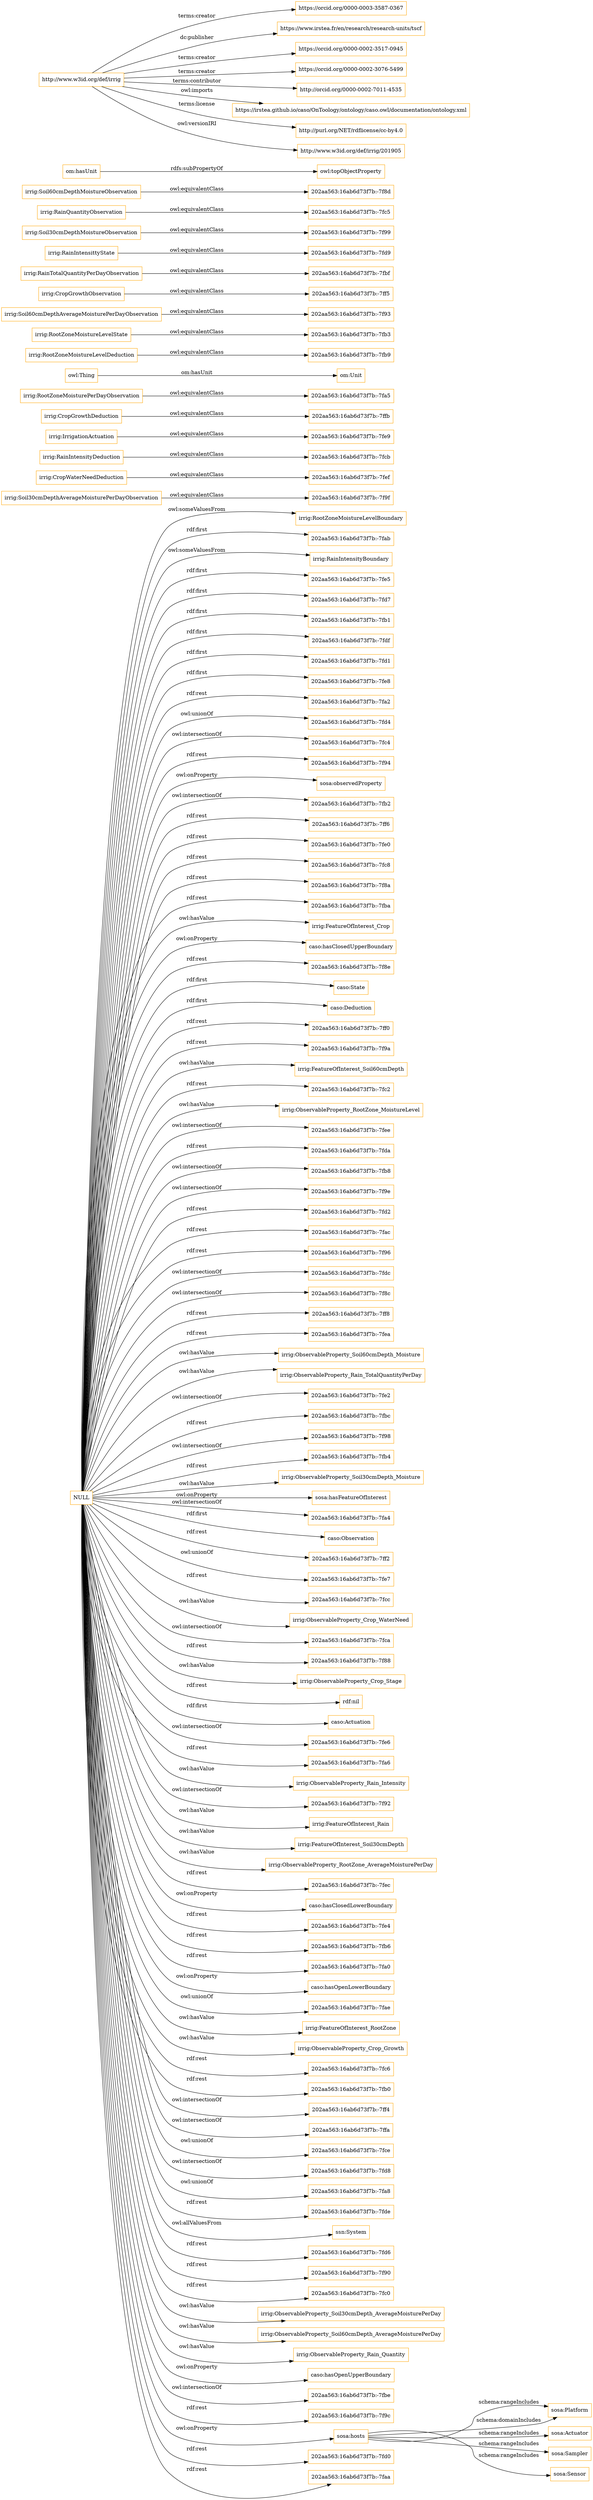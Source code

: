 digraph ar2dtool_diagram { 
rankdir=LR;
size="1501"
node [shape = rectangle, color="orange"]; "irrig:RootZoneMoistureLevelBoundary" "irrig:Soil30cmDepthAverageMoisturePerDayObservation" "202aa563:16ab6d73f7b:-7fef" "202aa563:16ab6d73f7b:-7fcb" "202aa563:16ab6d73f7b:-7fe9" "irrig:CropGrowthDeduction" "irrig:RootZoneMoisturePerDayObservation" "om:Unit" "irrig:RootZoneMoistureLevelDeduction" "irrig:RootZoneMoistureLevelState" "irrig:RainIntensityDeduction" "202aa563:16ab6d73f7b:-7fa5" "irrig:Soil60cmDepthAverageMoisturePerDayObservation" "202aa563:16ab6d73f7b:-7fab" "202aa563:16ab6d73f7b:-7fb9" "irrig:RainIntensityBoundary" "202aa563:16ab6d73f7b:-7ff5" "202aa563:16ab6d73f7b:-7f93" "202aa563:16ab6d73f7b:-7f9f" "202aa563:16ab6d73f7b:-7fbf" "irrig:RainTotalQuantityPerDayObservation" "202aa563:16ab6d73f7b:-7fd9" "sosa:Platform" "irrig:CropWaterNeedDeduction" "202aa563:16ab6d73f7b:-7f99" "irrig:Soil30cmDepthMoistureObservation" "202aa563:16ab6d73f7b:-7ffb" "202aa563:16ab6d73f7b:-7fb3" "irrig:CropGrowthObservation" "irrig:IrrigationActuation" "202aa563:16ab6d73f7b:-7fc5" "202aa563:16ab6d73f7b:-7f8d" "202aa563:16ab6d73f7b:-7fe5" "202aa563:16ab6d73f7b:-7fd7" "202aa563:16ab6d73f7b:-7fb1" "202aa563:16ab6d73f7b:-7fdf" "202aa563:16ab6d73f7b:-7fd1" "irrig:Soil60cmDepthMoistureObservation" "202aa563:16ab6d73f7b:-7fe8" "irrig:RainIntensittyState" "irrig:RainQuantityObservation" ; /*classes style*/
	"NULL" -> "202aa563:16ab6d73f7b:-7fa2" [ label = "rdf:rest" ];
	"NULL" -> "202aa563:16ab6d73f7b:-7fd4" [ label = "owl:unionOf" ];
	"NULL" -> "202aa563:16ab6d73f7b:-7fc4" [ label = "owl:intersectionOf" ];
	"NULL" -> "202aa563:16ab6d73f7b:-7f94" [ label = "rdf:rest" ];
	"NULL" -> "sosa:observedProperty" [ label = "owl:onProperty" ];
	"NULL" -> "202aa563:16ab6d73f7b:-7fb2" [ label = "owl:intersectionOf" ];
	"NULL" -> "202aa563:16ab6d73f7b:-7ff6" [ label = "rdf:rest" ];
	"NULL" -> "202aa563:16ab6d73f7b:-7fe0" [ label = "rdf:rest" ];
	"NULL" -> "202aa563:16ab6d73f7b:-7fc8" [ label = "rdf:rest" ];
	"NULL" -> "202aa563:16ab6d73f7b:-7f8a" [ label = "rdf:rest" ];
	"NULL" -> "202aa563:16ab6d73f7b:-7fba" [ label = "rdf:rest" ];
	"NULL" -> "irrig:FeatureOfInterest_Crop" [ label = "owl:hasValue" ];
	"NULL" -> "caso:hasClosedUpperBoundary" [ label = "owl:onProperty" ];
	"NULL" -> "irrig:RootZoneMoistureLevelBoundary" [ label = "owl:someValuesFrom" ];
	"NULL" -> "202aa563:16ab6d73f7b:-7fb1" [ label = "rdf:first" ];
	"NULL" -> "202aa563:16ab6d73f7b:-7f8e" [ label = "rdf:rest" ];
	"NULL" -> "caso:State" [ label = "rdf:first" ];
	"NULL" -> "caso:Deduction" [ label = "rdf:first" ];
	"NULL" -> "202aa563:16ab6d73f7b:-7ff0" [ label = "rdf:rest" ];
	"NULL" -> "202aa563:16ab6d73f7b:-7f9a" [ label = "rdf:rest" ];
	"NULL" -> "irrig:FeatureOfInterest_Soil60cmDepth" [ label = "owl:hasValue" ];
	"NULL" -> "202aa563:16ab6d73f7b:-7fc2" [ label = "rdf:rest" ];
	"NULL" -> "irrig:ObservableProperty_RootZone_MoistureLevel" [ label = "owl:hasValue" ];
	"NULL" -> "202aa563:16ab6d73f7b:-7fee" [ label = "owl:intersectionOf" ];
	"NULL" -> "202aa563:16ab6d73f7b:-7fda" [ label = "rdf:rest" ];
	"NULL" -> "202aa563:16ab6d73f7b:-7fb8" [ label = "owl:intersectionOf" ];
	"NULL" -> "202aa563:16ab6d73f7b:-7f9e" [ label = "owl:intersectionOf" ];
	"NULL" -> "202aa563:16ab6d73f7b:-7fd2" [ label = "rdf:rest" ];
	"NULL" -> "202aa563:16ab6d73f7b:-7fac" [ label = "rdf:rest" ];
	"NULL" -> "202aa563:16ab6d73f7b:-7f96" [ label = "rdf:rest" ];
	"NULL" -> "202aa563:16ab6d73f7b:-7fdc" [ label = "owl:intersectionOf" ];
	"NULL" -> "202aa563:16ab6d73f7b:-7f8c" [ label = "owl:intersectionOf" ];
	"NULL" -> "202aa563:16ab6d73f7b:-7ff8" [ label = "rdf:rest" ];
	"NULL" -> "202aa563:16ab6d73f7b:-7fea" [ label = "rdf:rest" ];
	"NULL" -> "irrig:ObservableProperty_Soil60cmDepth_Moisture" [ label = "owl:hasValue" ];
	"NULL" -> "irrig:ObservableProperty_Rain_TotalQuantityPerDay" [ label = "owl:hasValue" ];
	"NULL" -> "202aa563:16ab6d73f7b:-7fe2" [ label = "owl:intersectionOf" ];
	"NULL" -> "202aa563:16ab6d73f7b:-7fbc" [ label = "rdf:rest" ];
	"NULL" -> "202aa563:16ab6d73f7b:-7f98" [ label = "owl:intersectionOf" ];
	"NULL" -> "202aa563:16ab6d73f7b:-7fb4" [ label = "rdf:rest" ];
	"NULL" -> "irrig:ObservableProperty_Soil30cmDepth_Moisture" [ label = "owl:hasValue" ];
	"NULL" -> "sosa:hasFeatureOfInterest" [ label = "owl:onProperty" ];
	"NULL" -> "202aa563:16ab6d73f7b:-7fa4" [ label = "owl:intersectionOf" ];
	"NULL" -> "caso:Observation" [ label = "rdf:first" ];
	"NULL" -> "202aa563:16ab6d73f7b:-7ff2" [ label = "rdf:rest" ];
	"NULL" -> "202aa563:16ab6d73f7b:-7fe7" [ label = "owl:unionOf" ];
	"NULL" -> "202aa563:16ab6d73f7b:-7fcc" [ label = "rdf:rest" ];
	"NULL" -> "irrig:ObservableProperty_Crop_WaterNeed" [ label = "owl:hasValue" ];
	"NULL" -> "202aa563:16ab6d73f7b:-7fca" [ label = "owl:intersectionOf" ];
	"NULL" -> "202aa563:16ab6d73f7b:-7f88" [ label = "rdf:rest" ];
	"NULL" -> "irrig:ObservableProperty_Crop_Stage" [ label = "owl:hasValue" ];
	"NULL" -> "rdf:nil" [ label = "rdf:rest" ];
	"NULL" -> "caso:Actuation" [ label = "rdf:first" ];
	"NULL" -> "202aa563:16ab6d73f7b:-7fab" [ label = "rdf:first" ];
	"NULL" -> "202aa563:16ab6d73f7b:-7fe6" [ label = "owl:intersectionOf" ];
	"NULL" -> "202aa563:16ab6d73f7b:-7fa6" [ label = "rdf:rest" ];
	"NULL" -> "irrig:RainIntensityBoundary" [ label = "owl:someValuesFrom" ];
	"NULL" -> "irrig:ObservableProperty_Rain_Intensity" [ label = "owl:hasValue" ];
	"NULL" -> "202aa563:16ab6d73f7b:-7f92" [ label = "owl:intersectionOf" ];
	"NULL" -> "irrig:FeatureOfInterest_Rain" [ label = "owl:hasValue" ];
	"NULL" -> "irrig:FeatureOfInterest_Soil30cmDepth" [ label = "owl:hasValue" ];
	"NULL" -> "irrig:ObservableProperty_RootZone_AverageMoisturePerDay" [ label = "owl:hasValue" ];
	"NULL" -> "202aa563:16ab6d73f7b:-7fec" [ label = "rdf:rest" ];
	"NULL" -> "caso:hasClosedLowerBoundary" [ label = "owl:onProperty" ];
	"NULL" -> "202aa563:16ab6d73f7b:-7fd7" [ label = "rdf:first" ];
	"NULL" -> "202aa563:16ab6d73f7b:-7fe4" [ label = "rdf:rest" ];
	"NULL" -> "202aa563:16ab6d73f7b:-7fb6" [ label = "rdf:rest" ];
	"NULL" -> "202aa563:16ab6d73f7b:-7fa0" [ label = "rdf:rest" ];
	"NULL" -> "caso:hasOpenLowerBoundary" [ label = "owl:onProperty" ];
	"NULL" -> "202aa563:16ab6d73f7b:-7fdf" [ label = "rdf:first" ];
	"NULL" -> "202aa563:16ab6d73f7b:-7fae" [ label = "owl:unionOf" ];
	"NULL" -> "irrig:FeatureOfInterest_RootZone" [ label = "owl:hasValue" ];
	"NULL" -> "irrig:ObservableProperty_Crop_Growth" [ label = "owl:hasValue" ];
	"NULL" -> "202aa563:16ab6d73f7b:-7fc6" [ label = "rdf:rest" ];
	"NULL" -> "202aa563:16ab6d73f7b:-7fb0" [ label = "rdf:rest" ];
	"NULL" -> "202aa563:16ab6d73f7b:-7ff4" [ label = "owl:intersectionOf" ];
	"NULL" -> "202aa563:16ab6d73f7b:-7ffa" [ label = "owl:intersectionOf" ];
	"NULL" -> "202aa563:16ab6d73f7b:-7fce" [ label = "owl:unionOf" ];
	"NULL" -> "202aa563:16ab6d73f7b:-7fd8" [ label = "owl:intersectionOf" ];
	"NULL" -> "202aa563:16ab6d73f7b:-7fa8" [ label = "owl:unionOf" ];
	"NULL" -> "202aa563:16ab6d73f7b:-7fde" [ label = "rdf:rest" ];
	"NULL" -> "ssn:System" [ label = "owl:allValuesFrom" ];
	"NULL" -> "202aa563:16ab6d73f7b:-7fd6" [ label = "rdf:rest" ];
	"NULL" -> "202aa563:16ab6d73f7b:-7f90" [ label = "rdf:rest" ];
	"NULL" -> "202aa563:16ab6d73f7b:-7fc0" [ label = "rdf:rest" ];
	"NULL" -> "irrig:ObservableProperty_Soil30cmDepth_AverageMoisturePerDay" [ label = "owl:hasValue" ];
	"NULL" -> "irrig:ObservableProperty_Soil60cmDepth_AverageMoisturePerDay" [ label = "owl:hasValue" ];
	"NULL" -> "irrig:ObservableProperty_Rain_Quantity" [ label = "owl:hasValue" ];
	"NULL" -> "202aa563:16ab6d73f7b:-7fe5" [ label = "rdf:first" ];
	"NULL" -> "202aa563:16ab6d73f7b:-7fe8" [ label = "rdf:first" ];
	"NULL" -> "caso:hasOpenUpperBoundary" [ label = "owl:onProperty" ];
	"NULL" -> "202aa563:16ab6d73f7b:-7fbe" [ label = "owl:intersectionOf" ];
	"NULL" -> "202aa563:16ab6d73f7b:-7f9c" [ label = "rdf:rest" ];
	"NULL" -> "202aa563:16ab6d73f7b:-7fd1" [ label = "rdf:first" ];
	"NULL" -> "sosa:hosts" [ label = "owl:onProperty" ];
	"NULL" -> "202aa563:16ab6d73f7b:-7fd0" [ label = "rdf:rest" ];
	"NULL" -> "202aa563:16ab6d73f7b:-7faa" [ label = "rdf:rest" ];
	"irrig:RainIntensityDeduction" -> "202aa563:16ab6d73f7b:-7fcb" [ label = "owl:equivalentClass" ];
	"irrig:RootZoneMoistureLevelDeduction" -> "202aa563:16ab6d73f7b:-7fb9" [ label = "owl:equivalentClass" ];
	"irrig:RainTotalQuantityPerDayObservation" -> "202aa563:16ab6d73f7b:-7fbf" [ label = "owl:equivalentClass" ];
	"irrig:Soil60cmDepthMoistureObservation" -> "202aa563:16ab6d73f7b:-7f8d" [ label = "owl:equivalentClass" ];
	"irrig:IrrigationActuation" -> "202aa563:16ab6d73f7b:-7fe9" [ label = "owl:equivalentClass" ];
	"irrig:RainIntensittyState" -> "202aa563:16ab6d73f7b:-7fd9" [ label = "owl:equivalentClass" ];
	"irrig:CropGrowthObservation" -> "202aa563:16ab6d73f7b:-7ff5" [ label = "owl:equivalentClass" ];
	"irrig:RainQuantityObservation" -> "202aa563:16ab6d73f7b:-7fc5" [ label = "owl:equivalentClass" ];
	"om:hasUnit" -> "owl:topObjectProperty" [ label = "rdfs:subPropertyOf" ];
	"irrig:Soil30cmDepthAverageMoisturePerDayObservation" -> "202aa563:16ab6d73f7b:-7f9f" [ label = "owl:equivalentClass" ];
	"irrig:Soil60cmDepthAverageMoisturePerDayObservation" -> "202aa563:16ab6d73f7b:-7f93" [ label = "owl:equivalentClass" ];
	"http://www.w3id.org/def/irrig" -> "https://orcid.org/0000-0003-3587-0367" [ label = "terms:creator" ];
	"http://www.w3id.org/def/irrig" -> "https://www.irstea.fr/en/research/research-units/tscf" [ label = "dc:publisher" ];
	"http://www.w3id.org/def/irrig" -> "https://orcid.org/0000-0002-3517-0945" [ label = "terms:creator" ];
	"http://www.w3id.org/def/irrig" -> "https://orcid.org/0000-0002-3076-5499" [ label = "terms:creator" ];
	"http://www.w3id.org/def/irrig" -> "http://orcid.org/0000-0002-7011-4535" [ label = "terms:contributor" ];
	"http://www.w3id.org/def/irrig" -> "https://irstea.github.io/caso/OnToology/ontology/caso.owl/documentation/ontology.xml" [ label = "owl:imports" ];
	"http://www.w3id.org/def/irrig" -> "http://purl.org/NET/rdflicense/cc-by4.0" [ label = "terms:license" ];
	"http://www.w3id.org/def/irrig" -> "http://www.w3id.org/def/irrig/201905" [ label = "owl:versionIRI" ];
	"irrig:CropWaterNeedDeduction" -> "202aa563:16ab6d73f7b:-7fef" [ label = "owl:equivalentClass" ];
	"irrig:RootZoneMoistureLevelState" -> "202aa563:16ab6d73f7b:-7fb3" [ label = "owl:equivalentClass" ];
	"irrig:RootZoneMoisturePerDayObservation" -> "202aa563:16ab6d73f7b:-7fa5" [ label = "owl:equivalentClass" ];
	"irrig:CropGrowthDeduction" -> "202aa563:16ab6d73f7b:-7ffb" [ label = "owl:equivalentClass" ];
	"sosa:hosts" -> "sosa:Platform" [ label = "schema:rangeIncludes" ];
	"sosa:hosts" -> "sosa:Actuator" [ label = "schema:rangeIncludes" ];
	"sosa:hosts" -> "sosa:Sampler" [ label = "schema:rangeIncludes" ];
	"sosa:hosts" -> "sosa:Sensor" [ label = "schema:rangeIncludes" ];
	"sosa:hosts" -> "sosa:Platform" [ label = "schema:domainIncludes" ];
	"irrig:Soil30cmDepthMoistureObservation" -> "202aa563:16ab6d73f7b:-7f99" [ label = "owl:equivalentClass" ];
	"owl:Thing" -> "om:Unit" [ label = "om:hasUnit" ];

}
